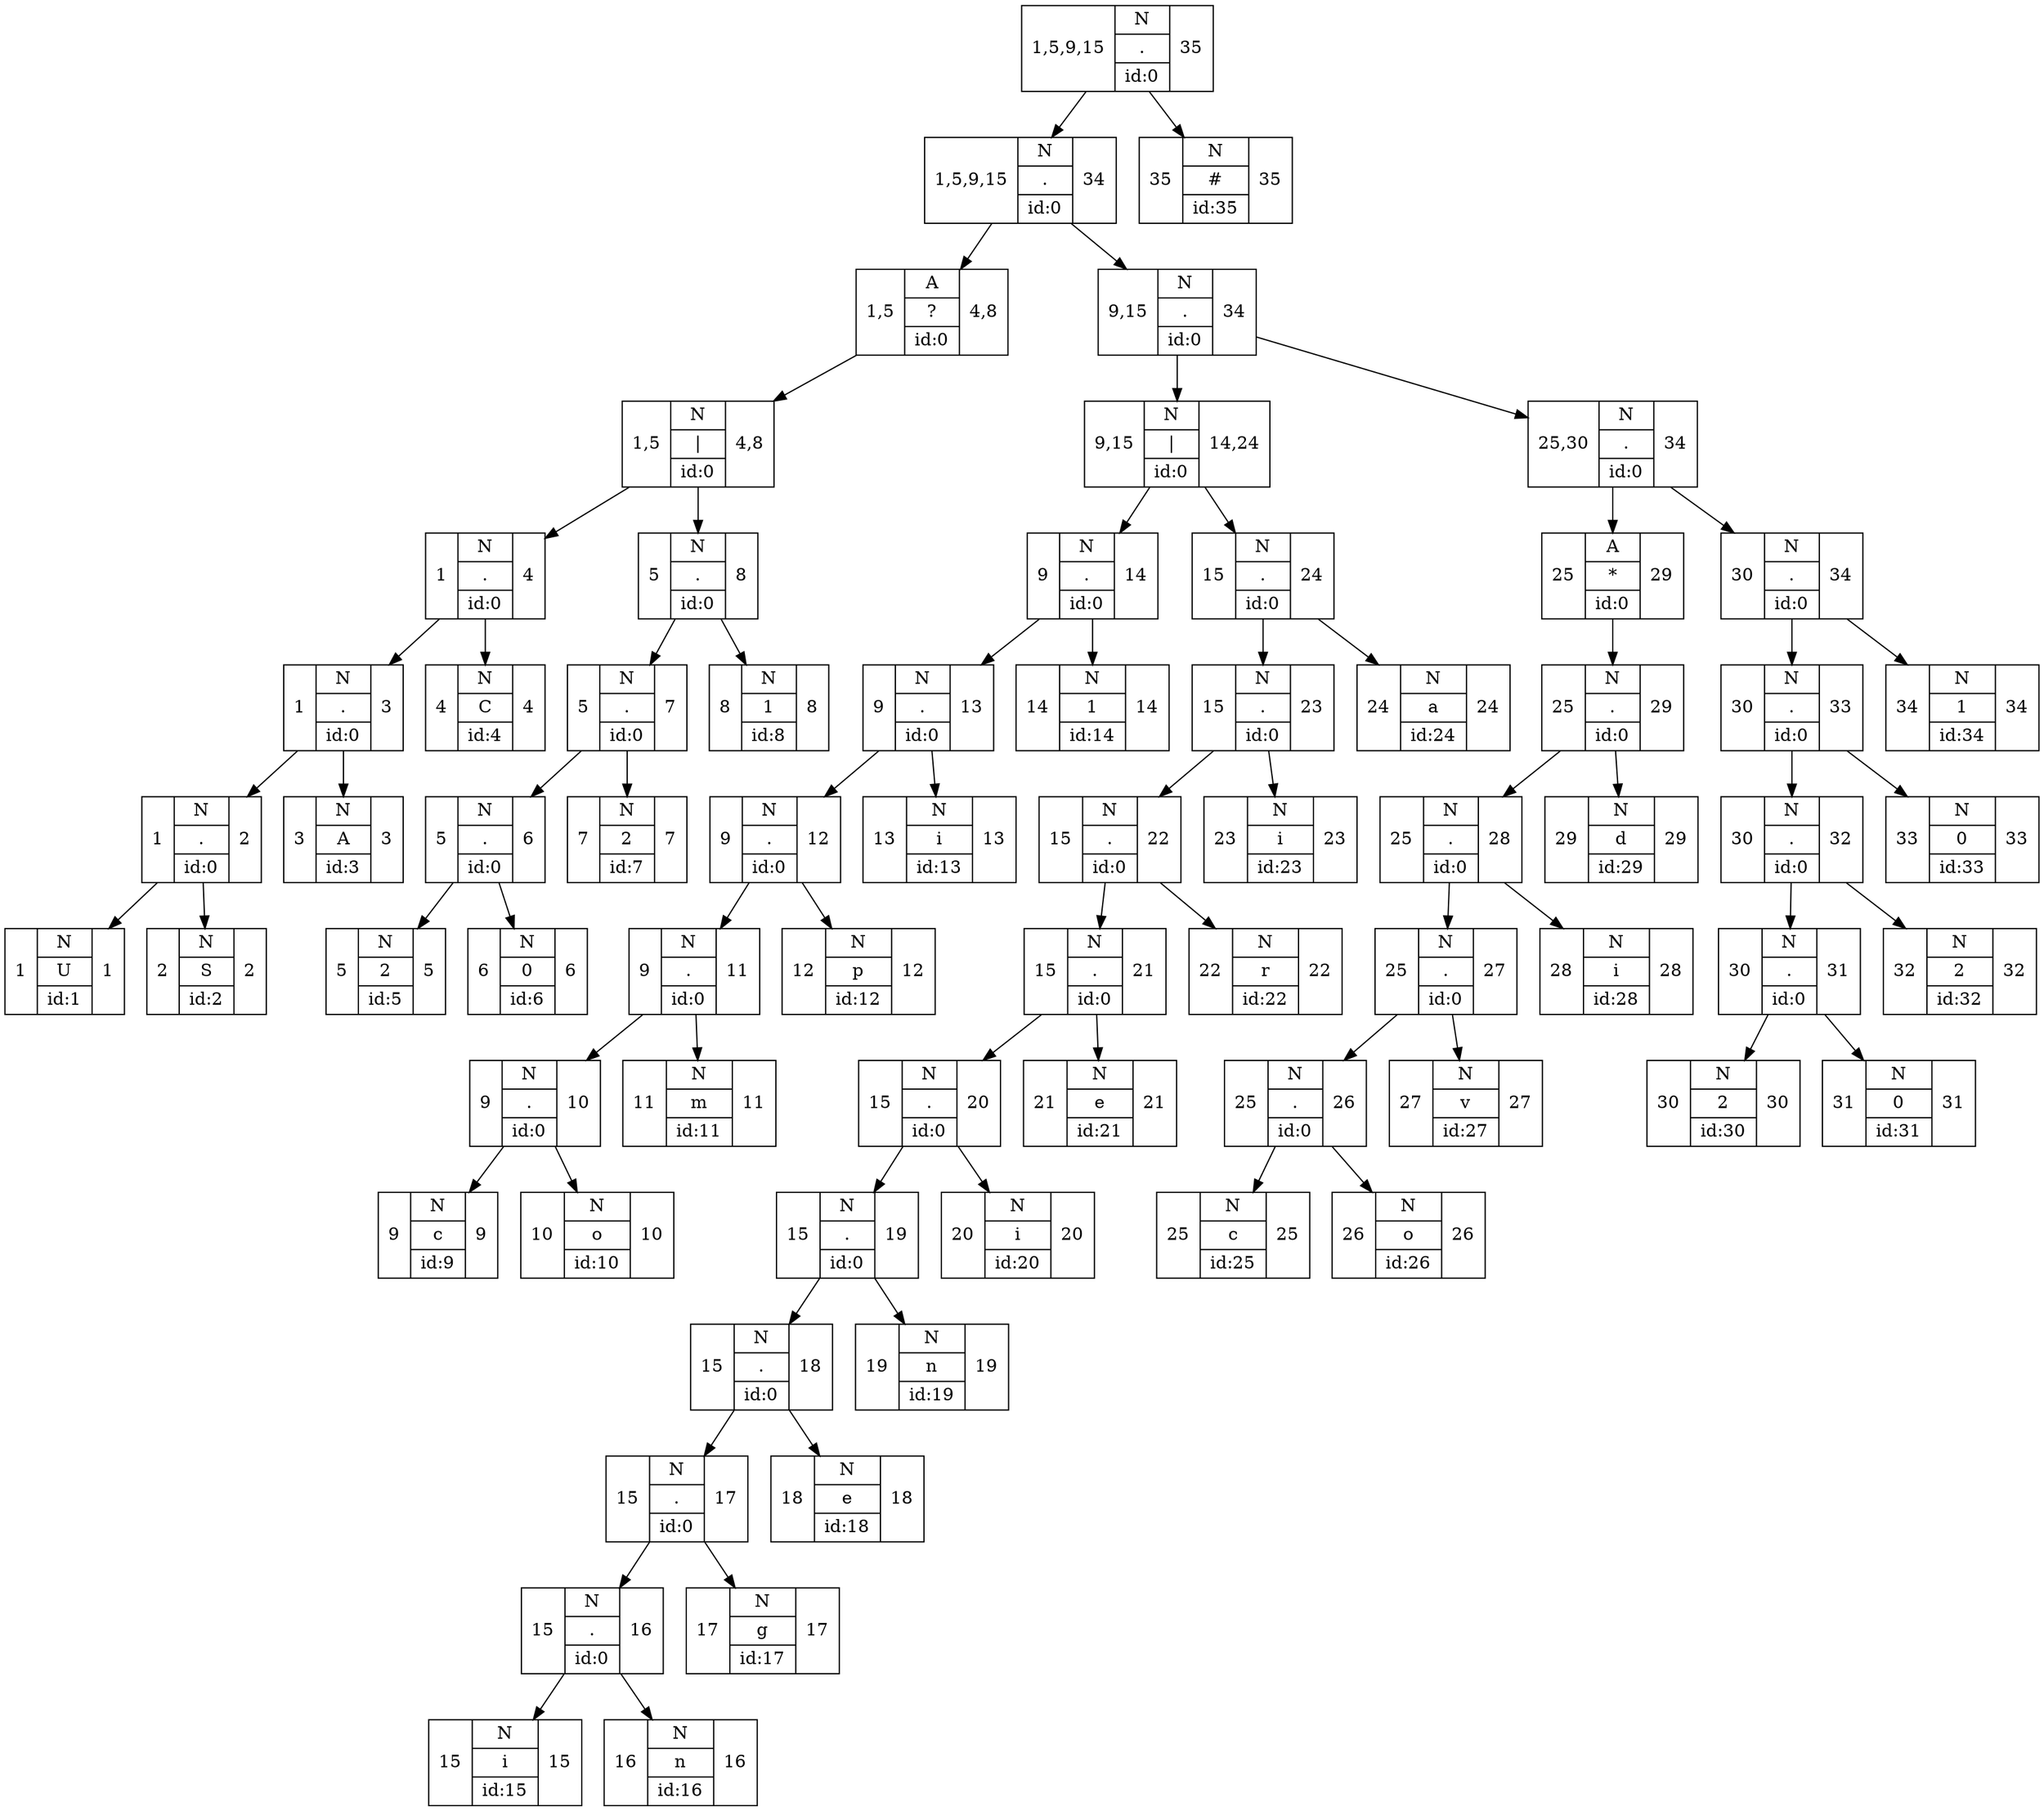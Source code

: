 digraph G{
rankdir=UD
node[shape=box]
concentrate=true
nodo70[shape=record label="1,5,9,15 |{ N | .| id:0} | 35"]
nodo68[shape=record label="1,5,9,15 |{ N | .| id:0} | 34"]
nodo15[shape=record label="1,5 |{ A | ?| id:0} | 4,8"]
nodo14[shape=record label="1,5 |{ N | \|| id:0} | 4,8"]
nodo6[shape=record label="1 |{ N | .| id:0} | 4"]
nodo4[shape=record label="1 |{ N | .| id:0} | 3"]
nodo2[shape=record label="1 |{ N | .| id:0} | 2"]
nodo0[shape=record label="1 |{ N | U| id:1} | 1"]
nodo2->nodo0;
nodo1[shape=record label="2 |{ N | S| id:2} | 2"]
nodo2->nodo1;
nodo4->nodo2;
nodo3[shape=record label="3 |{ N | A| id:3} | 3"]
nodo4->nodo3;
nodo6->nodo4;
nodo5[shape=record label="4 |{ N | C| id:4} | 4"]
nodo6->nodo5;
nodo14->nodo6;
nodo13[shape=record label="5 |{ N | .| id:0} | 8"]
nodo11[shape=record label="5 |{ N | .| id:0} | 7"]
nodo9[shape=record label="5 |{ N | .| id:0} | 6"]
nodo7[shape=record label="5 |{ N | 2| id:5} | 5"]
nodo9->nodo7;
nodo8[shape=record label="6 |{ N | 0| id:6} | 6"]
nodo9->nodo8;
nodo11->nodo9;
nodo10[shape=record label="7 |{ N | 2| id:7} | 7"]
nodo11->nodo10;
nodo13->nodo11;
nodo12[shape=record label="8 |{ N | 1| id:8} | 8"]
nodo13->nodo12;
nodo14->nodo13;
nodo15->nodo14;
nodo68->nodo15;
nodo67[shape=record label="9,15 |{ N | .| id:0} | 34"]
nodo46[shape=record label="9,15 |{ N | \|| id:0} | 14,24"]
nodo26[shape=record label="9 |{ N | .| id:0} | 14"]
nodo24[shape=record label="9 |{ N | .| id:0} | 13"]
nodo22[shape=record label="9 |{ N | .| id:0} | 12"]
nodo20[shape=record label="9 |{ N | .| id:0} | 11"]
nodo18[shape=record label="9 |{ N | .| id:0} | 10"]
nodo16[shape=record label="9 |{ N | c| id:9} | 9"]
nodo18->nodo16;
nodo17[shape=record label="10 |{ N | o| id:10} | 10"]
nodo18->nodo17;
nodo20->nodo18;
nodo19[shape=record label="11 |{ N | m| id:11} | 11"]
nodo20->nodo19;
nodo22->nodo20;
nodo21[shape=record label="12 |{ N | p| id:12} | 12"]
nodo22->nodo21;
nodo24->nodo22;
nodo23[shape=record label="13 |{ N | i| id:13} | 13"]
nodo24->nodo23;
nodo26->nodo24;
nodo25[shape=record label="14 |{ N | 1| id:14} | 14"]
nodo26->nodo25;
nodo46->nodo26;
nodo45[shape=record label="15 |{ N | .| id:0} | 24"]
nodo43[shape=record label="15 |{ N | .| id:0} | 23"]
nodo41[shape=record label="15 |{ N | .| id:0} | 22"]
nodo39[shape=record label="15 |{ N | .| id:0} | 21"]
nodo37[shape=record label="15 |{ N | .| id:0} | 20"]
nodo35[shape=record label="15 |{ N | .| id:0} | 19"]
nodo33[shape=record label="15 |{ N | .| id:0} | 18"]
nodo31[shape=record label="15 |{ N | .| id:0} | 17"]
nodo29[shape=record label="15 |{ N | .| id:0} | 16"]
nodo27[shape=record label="15 |{ N | i| id:15} | 15"]
nodo29->nodo27;
nodo28[shape=record label="16 |{ N | n| id:16} | 16"]
nodo29->nodo28;
nodo31->nodo29;
nodo30[shape=record label="17 |{ N | g| id:17} | 17"]
nodo31->nodo30;
nodo33->nodo31;
nodo32[shape=record label="18 |{ N | e| id:18} | 18"]
nodo33->nodo32;
nodo35->nodo33;
nodo34[shape=record label="19 |{ N | n| id:19} | 19"]
nodo35->nodo34;
nodo37->nodo35;
nodo36[shape=record label="20 |{ N | i| id:20} | 20"]
nodo37->nodo36;
nodo39->nodo37;
nodo38[shape=record label="21 |{ N | e| id:21} | 21"]
nodo39->nodo38;
nodo41->nodo39;
nodo40[shape=record label="22 |{ N | r| id:22} | 22"]
nodo41->nodo40;
nodo43->nodo41;
nodo42[shape=record label="23 |{ N | i| id:23} | 23"]
nodo43->nodo42;
nodo45->nodo43;
nodo44[shape=record label="24 |{ N | a| id:24} | 24"]
nodo45->nodo44;
nodo46->nodo45;
nodo67->nodo46;
nodo66[shape=record label="25,30 |{ N | .| id:0} | 34"]
nodo56[shape=record label="25 |{ A | *| id:0} | 29"]
nodo55[shape=record label="25 |{ N | .| id:0} | 29"]
nodo53[shape=record label="25 |{ N | .| id:0} | 28"]
nodo51[shape=record label="25 |{ N | .| id:0} | 27"]
nodo49[shape=record label="25 |{ N | .| id:0} | 26"]
nodo47[shape=record label="25 |{ N | c| id:25} | 25"]
nodo49->nodo47;
nodo48[shape=record label="26 |{ N | o| id:26} | 26"]
nodo49->nodo48;
nodo51->nodo49;
nodo50[shape=record label="27 |{ N | v| id:27} | 27"]
nodo51->nodo50;
nodo53->nodo51;
nodo52[shape=record label="28 |{ N | i| id:28} | 28"]
nodo53->nodo52;
nodo55->nodo53;
nodo54[shape=record label="29 |{ N | d| id:29} | 29"]
nodo55->nodo54;
nodo56->nodo55;
nodo66->nodo56;
nodo65[shape=record label="30 |{ N | .| id:0} | 34"]
nodo63[shape=record label="30 |{ N | .| id:0} | 33"]
nodo61[shape=record label="30 |{ N | .| id:0} | 32"]
nodo59[shape=record label="30 |{ N | .| id:0} | 31"]
nodo57[shape=record label="30 |{ N | 2| id:30} | 30"]
nodo59->nodo57;
nodo58[shape=record label="31 |{ N | 0| id:31} | 31"]
nodo59->nodo58;
nodo61->nodo59;
nodo60[shape=record label="32 |{ N | 2| id:32} | 32"]
nodo61->nodo60;
nodo63->nodo61;
nodo62[shape=record label="33 |{ N | 0| id:33} | 33"]
nodo63->nodo62;
nodo65->nodo63;
nodo64[shape=record label="34 |{ N | 1| id:34} | 34"]
nodo65->nodo64;
nodo66->nodo65;
nodo67->nodo66;
nodo68->nodo67;
nodo70->nodo68;
nodo69[shape=record label="35 |{ N | #| id:35} | 35"]
nodo70->nodo69;

}
